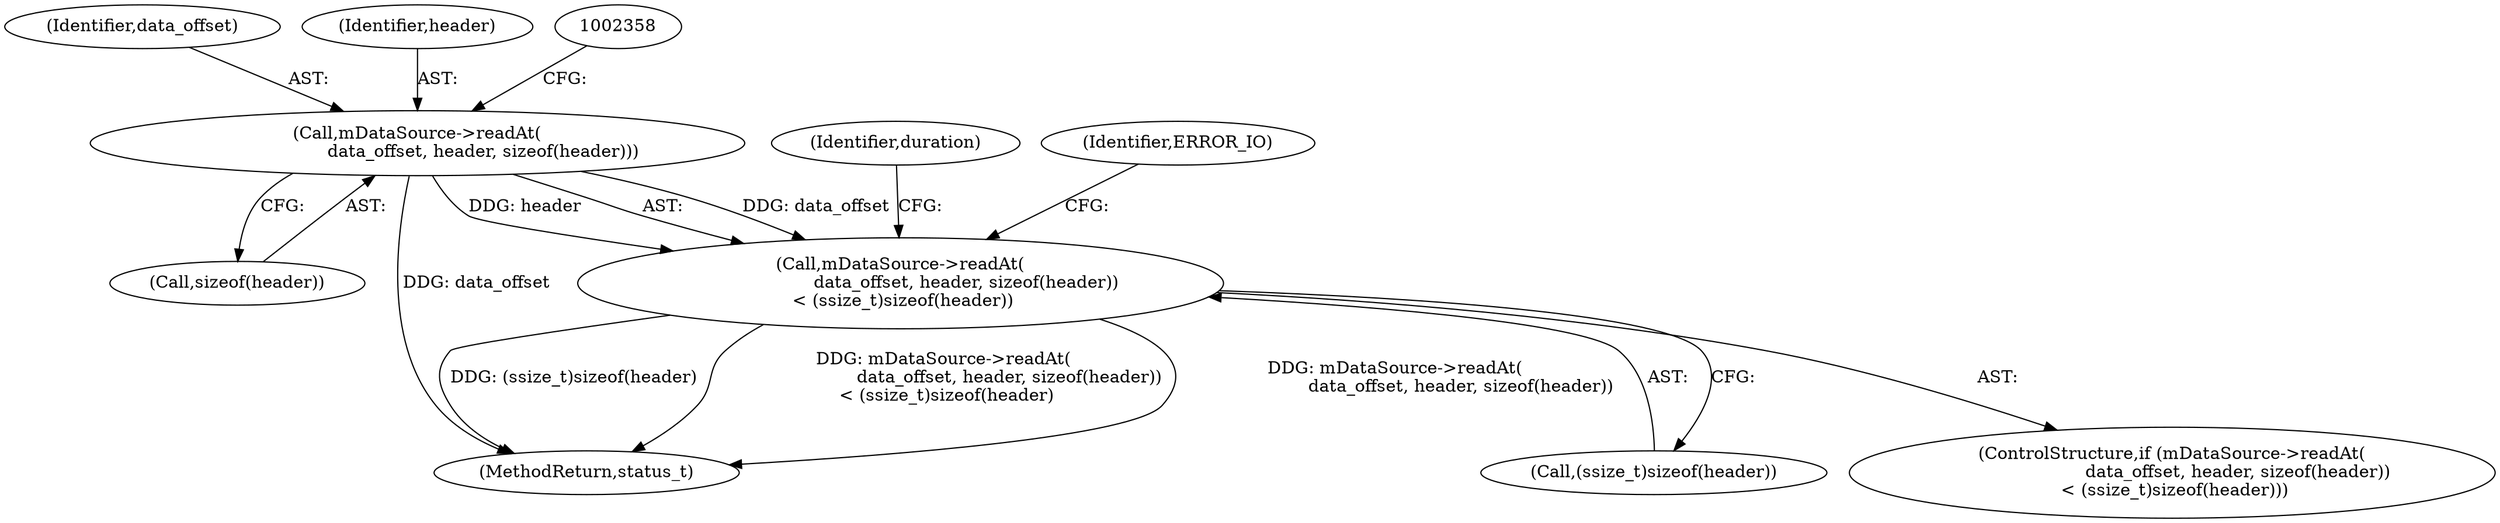 digraph "0_Android_2674a7218eaa3c87f2ee26d26da5b9170e10f859@API" {
"1002351" [label="(Call,mDataSource->readAt(\n                        data_offset, header, sizeof(header))\n < (ssize_t)sizeof(header))"];
"1002352" [label="(Call,mDataSource->readAt(\n                        data_offset, header, sizeof(header)))"];
"1002351" [label="(Call,mDataSource->readAt(\n                        data_offset, header, sizeof(header))\n < (ssize_t)sizeof(header))"];
"1002367" [label="(Identifier,duration)"];
"1002355" [label="(Call,sizeof(header))"];
"1002353" [label="(Identifier,data_offset)"];
"1002357" [label="(Call,(ssize_t)sizeof(header))"];
"1002363" [label="(Identifier,ERROR_IO)"];
"1002927" [label="(MethodReturn,status_t)"];
"1002352" [label="(Call,mDataSource->readAt(\n                        data_offset, header, sizeof(header)))"];
"1002354" [label="(Identifier,header)"];
"1002350" [label="(ControlStructure,if (mDataSource->readAt(\n                        data_offset, header, sizeof(header))\n < (ssize_t)sizeof(header)))"];
"1002351" -> "1002350"  [label="AST: "];
"1002351" -> "1002357"  [label="CFG: "];
"1002352" -> "1002351"  [label="AST: "];
"1002357" -> "1002351"  [label="AST: "];
"1002363" -> "1002351"  [label="CFG: "];
"1002367" -> "1002351"  [label="CFG: "];
"1002351" -> "1002927"  [label="DDG: (ssize_t)sizeof(header)"];
"1002351" -> "1002927"  [label="DDG: mDataSource->readAt(\n                        data_offset, header, sizeof(header))\n < (ssize_t)sizeof(header)"];
"1002351" -> "1002927"  [label="DDG: mDataSource->readAt(\n                        data_offset, header, sizeof(header))"];
"1002352" -> "1002351"  [label="DDG: data_offset"];
"1002352" -> "1002351"  [label="DDG: header"];
"1002352" -> "1002355"  [label="CFG: "];
"1002353" -> "1002352"  [label="AST: "];
"1002354" -> "1002352"  [label="AST: "];
"1002355" -> "1002352"  [label="AST: "];
"1002358" -> "1002352"  [label="CFG: "];
"1002352" -> "1002927"  [label="DDG: data_offset"];
}

